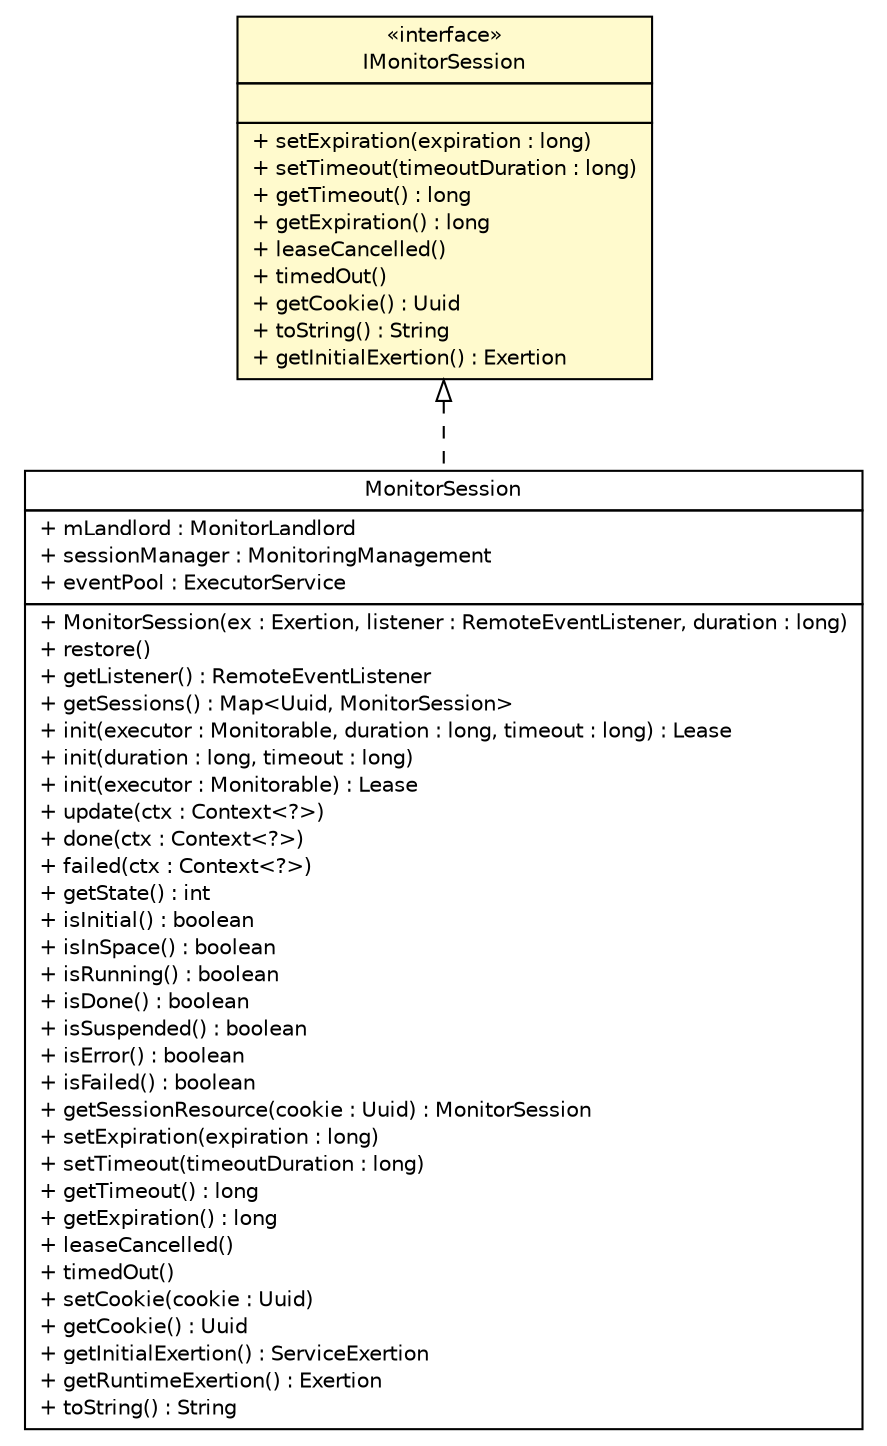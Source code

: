 #!/usr/local/bin/dot
#
# Class diagram 
# Generated by UMLGraph version R5_6 (http://www.umlgraph.org/)
#

digraph G {
	edge [fontname="Helvetica",fontsize=10,labelfontname="Helvetica",labelfontsize=10];
	node [fontname="Helvetica",fontsize=10,shape=plaintext];
	nodesep=0.25;
	ranksep=0.5;
	// sorcer.core.provider.exertmonitor.MonitorSession
	c168809 [label=<<table title="sorcer.core.provider.exertmonitor.MonitorSession" border="0" cellborder="1" cellspacing="0" cellpadding="2" port="p" href="./MonitorSession.html">
		<tr><td><table border="0" cellspacing="0" cellpadding="1">
<tr><td align="center" balign="center"> MonitorSession </td></tr>
		</table></td></tr>
		<tr><td><table border="0" cellspacing="0" cellpadding="1">
<tr><td align="left" balign="left"> + mLandlord : MonitorLandlord </td></tr>
<tr><td align="left" balign="left"> + sessionManager : MonitoringManagement </td></tr>
<tr><td align="left" balign="left"> + eventPool : ExecutorService </td></tr>
		</table></td></tr>
		<tr><td><table border="0" cellspacing="0" cellpadding="1">
<tr><td align="left" balign="left"> + MonitorSession(ex : Exertion, listener : RemoteEventListener, duration : long) </td></tr>
<tr><td align="left" balign="left"> + restore() </td></tr>
<tr><td align="left" balign="left"> + getListener() : RemoteEventListener </td></tr>
<tr><td align="left" balign="left"> + getSessions() : Map&lt;Uuid, MonitorSession&gt; </td></tr>
<tr><td align="left" balign="left"> + init(executor : Monitorable, duration : long, timeout : long) : Lease </td></tr>
<tr><td align="left" balign="left"> + init(duration : long, timeout : long) </td></tr>
<tr><td align="left" balign="left"> + init(executor : Monitorable) : Lease </td></tr>
<tr><td align="left" balign="left"> + update(ctx : Context&lt;?&gt;) </td></tr>
<tr><td align="left" balign="left"> + done(ctx : Context&lt;?&gt;) </td></tr>
<tr><td align="left" balign="left"> + failed(ctx : Context&lt;?&gt;) </td></tr>
<tr><td align="left" balign="left"> + getState() : int </td></tr>
<tr><td align="left" balign="left"> + isInitial() : boolean </td></tr>
<tr><td align="left" balign="left"> + isInSpace() : boolean </td></tr>
<tr><td align="left" balign="left"> + isRunning() : boolean </td></tr>
<tr><td align="left" balign="left"> + isDone() : boolean </td></tr>
<tr><td align="left" balign="left"> + isSuspended() : boolean </td></tr>
<tr><td align="left" balign="left"> + isError() : boolean </td></tr>
<tr><td align="left" balign="left"> + isFailed() : boolean </td></tr>
<tr><td align="left" balign="left"> + getSessionResource(cookie : Uuid) : MonitorSession </td></tr>
<tr><td align="left" balign="left"> + setExpiration(expiration : long) </td></tr>
<tr><td align="left" balign="left"> + setTimeout(timeoutDuration : long) </td></tr>
<tr><td align="left" balign="left"> + getTimeout() : long </td></tr>
<tr><td align="left" balign="left"> + getExpiration() : long </td></tr>
<tr><td align="left" balign="left"> + leaseCancelled() </td></tr>
<tr><td align="left" balign="left"> + timedOut() </td></tr>
<tr><td align="left" balign="left"> + setCookie(cookie : Uuid) </td></tr>
<tr><td align="left" balign="left"> + getCookie() : Uuid </td></tr>
<tr><td align="left" balign="left"> + getInitialExertion() : ServiceExertion </td></tr>
<tr><td align="left" balign="left"> + getRuntimeExertion() : Exertion </td></tr>
<tr><td align="left" balign="left"> + toString() : String </td></tr>
		</table></td></tr>
		</table>>, URL="./MonitorSession.html", fontname="Helvetica", fontcolor="black", fontsize=10.0];
	// sorcer.core.provider.exertmonitor.IMonitorSession
	c168810 [label=<<table title="sorcer.core.provider.exertmonitor.IMonitorSession" border="0" cellborder="1" cellspacing="0" cellpadding="2" port="p" bgcolor="lemonChiffon" href="./IMonitorSession.html">
		<tr><td><table border="0" cellspacing="0" cellpadding="1">
<tr><td align="center" balign="center"> &#171;interface&#187; </td></tr>
<tr><td align="center" balign="center"> IMonitorSession </td></tr>
		</table></td></tr>
		<tr><td><table border="0" cellspacing="0" cellpadding="1">
<tr><td align="left" balign="left">  </td></tr>
		</table></td></tr>
		<tr><td><table border="0" cellspacing="0" cellpadding="1">
<tr><td align="left" balign="left"> + setExpiration(expiration : long) </td></tr>
<tr><td align="left" balign="left"> + setTimeout(timeoutDuration : long) </td></tr>
<tr><td align="left" balign="left"> + getTimeout() : long </td></tr>
<tr><td align="left" balign="left"> + getExpiration() : long </td></tr>
<tr><td align="left" balign="left"> + leaseCancelled() </td></tr>
<tr><td align="left" balign="left"> + timedOut() </td></tr>
<tr><td align="left" balign="left"> + getCookie() : Uuid </td></tr>
<tr><td align="left" balign="left"> + toString() : String </td></tr>
<tr><td align="left" balign="left"> + getInitialExertion() : Exertion </td></tr>
		</table></td></tr>
		</table>>, URL="./IMonitorSession.html", fontname="Helvetica", fontcolor="black", fontsize=10.0];
	//sorcer.core.provider.exertmonitor.MonitorSession implements sorcer.core.provider.exertmonitor.IMonitorSession
	c168810:p -> c168809:p [dir=back,arrowtail=empty,style=dashed];
}

